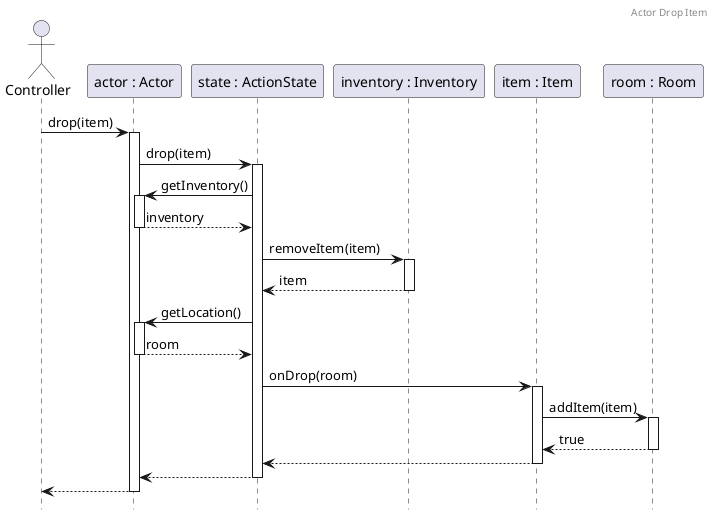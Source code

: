 @startuml ActorDropItem
header Actor Drop Item

hide footbox
autoactivate on

actor A as "Controller"
participant B as "actor : Actor"
participant C as "state : ActionState"
participant I as "inventory : Inventory"
participant D as "item : Item"
participant E as "room : Room"

A -> B : drop(item)
B -> C : drop(item)
C -> B : getInventory()
return inventory
C -> I : removeItem(item)
return item
C -> B : getLocation()
return room
C -> D : onDrop(room)
D -> E : addItem(item)

return true
return
return
return

@enduml